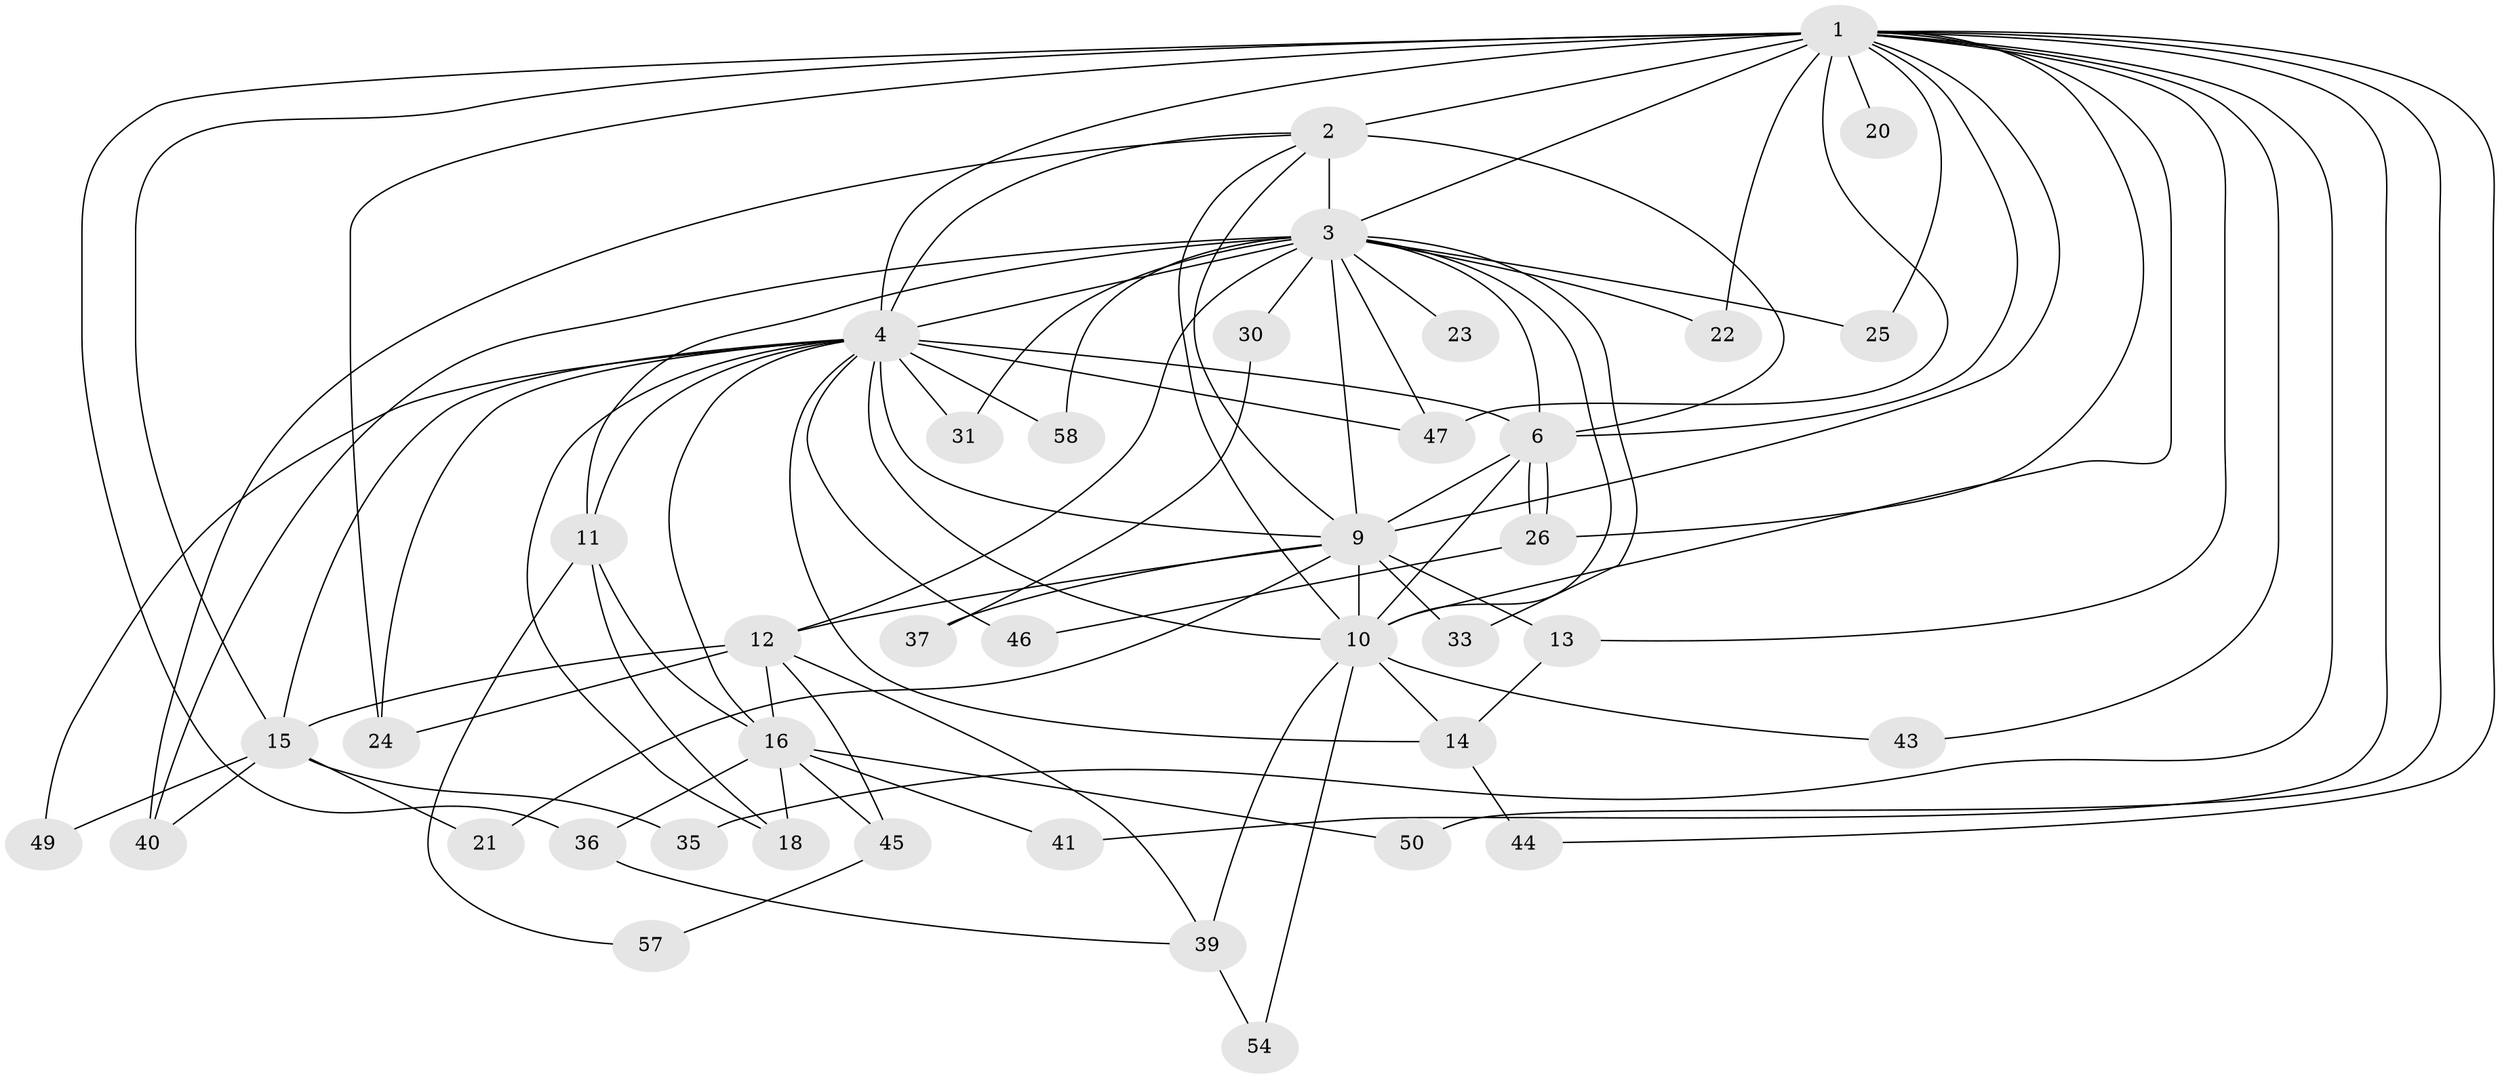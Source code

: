 // Generated by graph-tools (version 1.1) at 2025/51/02/27/25 19:51:52]
// undirected, 40 vertices, 93 edges
graph export_dot {
graph [start="1"]
  node [color=gray90,style=filled];
  1 [super="+7"];
  2 [super="+19"];
  3 [super="+5"];
  4 [super="+8"];
  6 [super="+42"];
  9 [super="+55"];
  10 [super="+38"];
  11 [super="+17"];
  12 [super="+28"];
  13;
  14 [super="+51"];
  15 [super="+48"];
  16 [super="+32"];
  18 [super="+34"];
  20;
  21;
  22;
  23;
  24 [super="+27"];
  25;
  26 [super="+29"];
  30;
  31;
  33;
  35;
  36;
  37;
  39 [super="+52"];
  40 [super="+56"];
  41;
  43;
  44;
  45;
  46;
  47 [super="+53"];
  49;
  50;
  54;
  57;
  58;
  1 -- 2 [weight=2];
  1 -- 3 [weight=4];
  1 -- 4 [weight=4];
  1 -- 6 [weight=2];
  1 -- 9 [weight=2];
  1 -- 10 [weight=2];
  1 -- 20 [weight=2];
  1 -- 22;
  1 -- 24 [weight=2];
  1 -- 35;
  1 -- 36;
  1 -- 41;
  1 -- 43;
  1 -- 44;
  1 -- 50;
  1 -- 13;
  1 -- 15;
  1 -- 47;
  1 -- 25;
  1 -- 26;
  2 -- 3 [weight=3];
  2 -- 4 [weight=2];
  2 -- 6 [weight=2];
  2 -- 9;
  2 -- 10;
  2 -- 40;
  3 -- 4 [weight=4];
  3 -- 6 [weight=2];
  3 -- 9 [weight=2];
  3 -- 10 [weight=2];
  3 -- 11 [weight=2];
  3 -- 22;
  3 -- 23 [weight=2];
  3 -- 25;
  3 -- 30 [weight=2];
  3 -- 12;
  3 -- 31;
  3 -- 33;
  3 -- 40;
  3 -- 47;
  3 -- 58;
  4 -- 6 [weight=2];
  4 -- 9 [weight=2];
  4 -- 10 [weight=3];
  4 -- 11;
  4 -- 14;
  4 -- 18;
  4 -- 49;
  4 -- 58;
  4 -- 47;
  4 -- 15;
  4 -- 46;
  4 -- 24;
  4 -- 31;
  4 -- 16;
  6 -- 9;
  6 -- 10;
  6 -- 26;
  6 -- 26;
  9 -- 10;
  9 -- 13;
  9 -- 21;
  9 -- 33;
  9 -- 37;
  9 -- 12;
  10 -- 14;
  10 -- 43;
  10 -- 54;
  10 -- 39;
  11 -- 16;
  11 -- 18;
  11 -- 57;
  12 -- 15;
  12 -- 16;
  12 -- 39;
  12 -- 24;
  12 -- 45;
  13 -- 14;
  14 -- 44;
  15 -- 21;
  15 -- 35;
  15 -- 49;
  15 -- 40;
  16 -- 36;
  16 -- 45;
  16 -- 18;
  16 -- 50;
  16 -- 41;
  26 -- 46;
  30 -- 37;
  36 -- 39;
  39 -- 54;
  45 -- 57;
}
